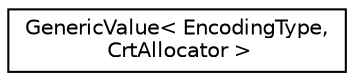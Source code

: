 digraph "Graphical Class Hierarchy"
{
 // LATEX_PDF_SIZE
  edge [fontname="Helvetica",fontsize="10",labelfontname="Helvetica",labelfontsize="10"];
  node [fontname="Helvetica",fontsize="10",shape=record];
  rankdir="LR";
  Node0 [label="GenericValue\< EncodingType,\l CrtAllocator \>",height=0.2,width=0.4,color="black", fillcolor="white", style="filled",URL="$class_generic_value.html",tooltip=" "];
}
